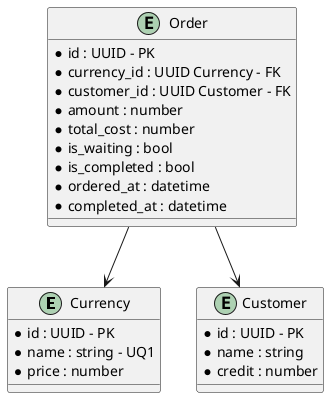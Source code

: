 @startuml
entity Currency {
    * id : UUID - PK
    * name : string - UQ1
    * price : number
}

entity Customer {
    * id : UUID - PK
    * name : string
    * credit : number
}

entity Order {
    * id : UUID - PK
    * currency_id : UUID Currency - FK
    * customer_id : UUID Customer - FK
    * amount : number
    * total_cost : number
    * is_waiting : bool
    * is_completed : bool
    * ordered_at : datetime
    * completed_at : datetime
}

Order --> Currency
Order --> Customer
@enduml